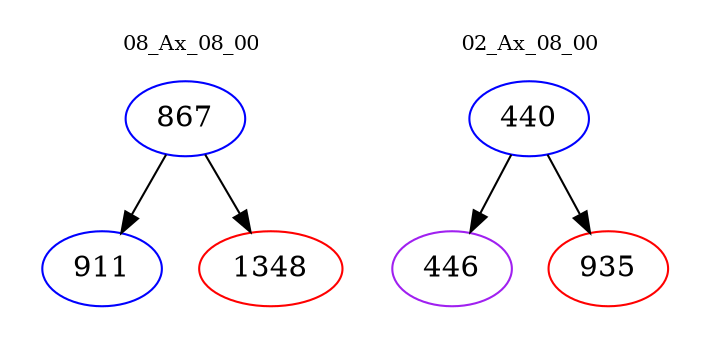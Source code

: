 digraph{
subgraph cluster_0 {
color = white
label = "08_Ax_08_00";
fontsize=10;
T0_867 [label="867", color="blue"]
T0_867 -> T0_911 [color="black"]
T0_911 [label="911", color="blue"]
T0_867 -> T0_1348 [color="black"]
T0_1348 [label="1348", color="red"]
}
subgraph cluster_1 {
color = white
label = "02_Ax_08_00";
fontsize=10;
T1_440 [label="440", color="blue"]
T1_440 -> T1_446 [color="black"]
T1_446 [label="446", color="purple"]
T1_440 -> T1_935 [color="black"]
T1_935 [label="935", color="red"]
}
}

